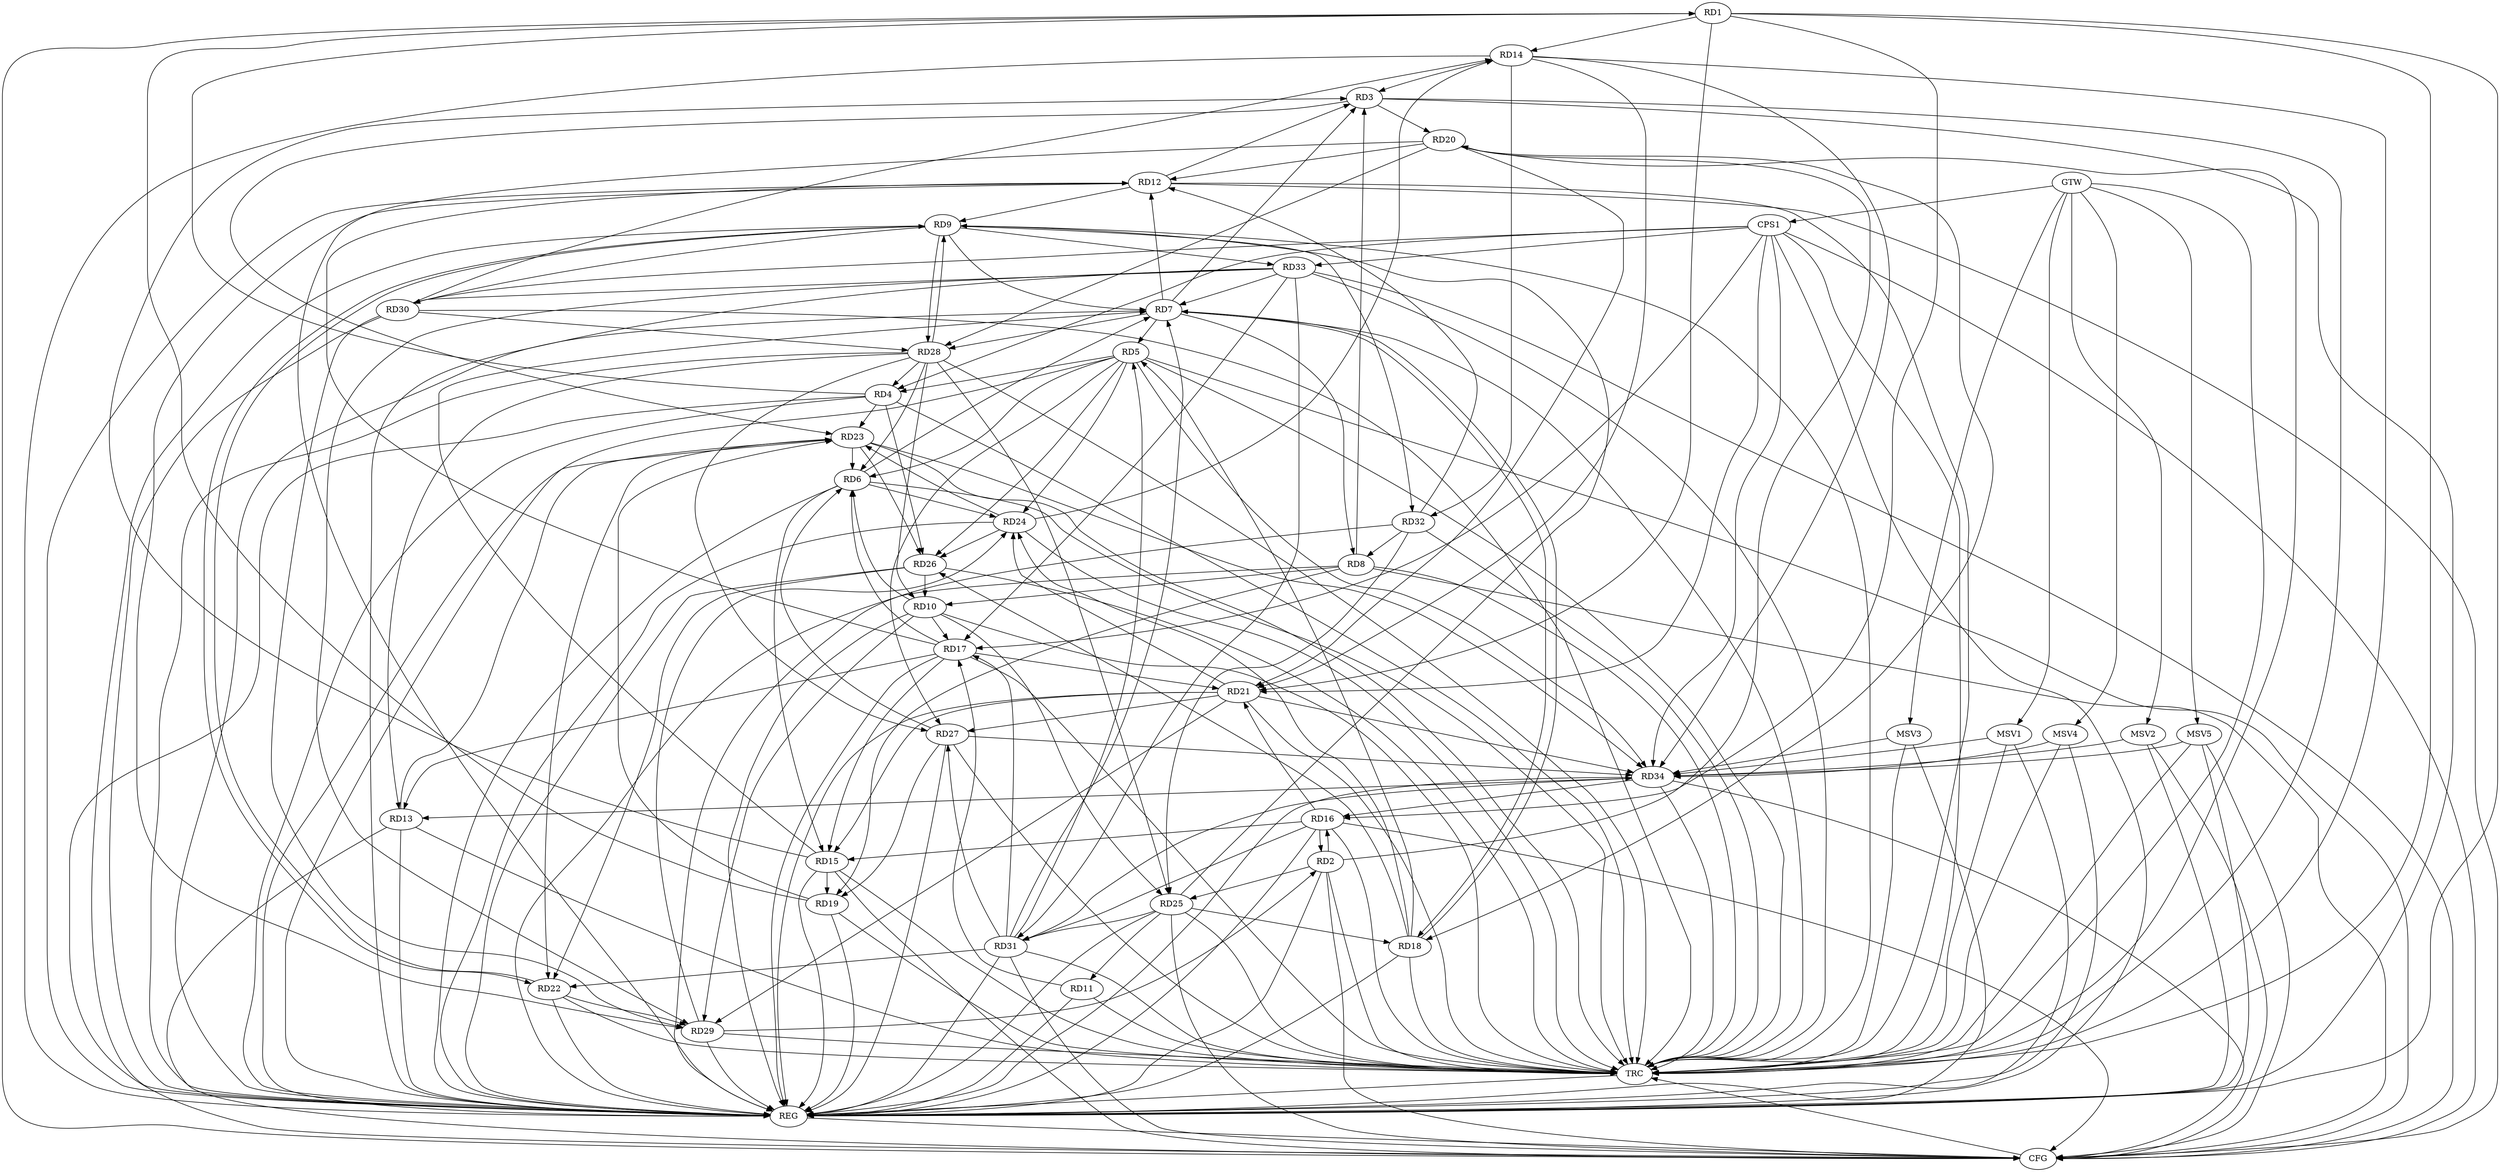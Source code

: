 strict digraph G {
  RD1 [ label="RD1" ];
  RD2 [ label="RD2" ];
  RD3 [ label="RD3" ];
  RD4 [ label="RD4" ];
  RD5 [ label="RD5" ];
  RD6 [ label="RD6" ];
  RD7 [ label="RD7" ];
  RD8 [ label="RD8" ];
  RD9 [ label="RD9" ];
  RD10 [ label="RD10" ];
  RD11 [ label="RD11" ];
  RD12 [ label="RD12" ];
  RD13 [ label="RD13" ];
  RD14 [ label="RD14" ];
  RD15 [ label="RD15" ];
  RD16 [ label="RD16" ];
  RD17 [ label="RD17" ];
  RD18 [ label="RD18" ];
  RD19 [ label="RD19" ];
  RD20 [ label="RD20" ];
  RD21 [ label="RD21" ];
  RD22 [ label="RD22" ];
  RD23 [ label="RD23" ];
  RD24 [ label="RD24" ];
  RD25 [ label="RD25" ];
  RD26 [ label="RD26" ];
  RD27 [ label="RD27" ];
  RD28 [ label="RD28" ];
  RD29 [ label="RD29" ];
  RD30 [ label="RD30" ];
  RD31 [ label="RD31" ];
  RD32 [ label="RD32" ];
  RD33 [ label="RD33" ];
  RD34 [ label="RD34" ];
  CPS1 [ label="CPS1" ];
  GTW [ label="GTW" ];
  REG [ label="REG" ];
  CFG [ label="CFG" ];
  TRC [ label="TRC" ];
  MSV1 [ label="MSV1" ];
  MSV2 [ label="MSV2" ];
  MSV3 [ label="MSV3" ];
  MSV4 [ label="MSV4" ];
  MSV5 [ label="MSV5" ];
  RD4 -> RD1;
  RD1 -> RD14;
  RD1 -> RD16;
  RD19 -> RD1;
  RD1 -> RD21;
  RD2 -> RD16;
  RD16 -> RD2;
  RD2 -> RD20;
  RD2 -> RD25;
  RD29 -> RD2;
  RD7 -> RD3;
  RD8 -> RD3;
  RD12 -> RD3;
  RD14 -> RD3;
  RD15 -> RD3;
  RD3 -> RD20;
  RD3 -> RD23;
  RD5 -> RD4;
  RD4 -> RD23;
  RD4 -> RD26;
  RD28 -> RD4;
  RD5 -> RD6;
  RD7 -> RD5;
  RD18 -> RD5;
  RD5 -> RD24;
  RD5 -> RD26;
  RD5 -> RD27;
  RD31 -> RD5;
  RD5 -> RD34;
  RD6 -> RD7;
  RD10 -> RD6;
  RD6 -> RD15;
  RD17 -> RD6;
  RD23 -> RD6;
  RD6 -> RD24;
  RD27 -> RD6;
  RD28 -> RD6;
  RD7 -> RD8;
  RD9 -> RD7;
  RD7 -> RD12;
  RD15 -> RD7;
  RD7 -> RD18;
  RD18 -> RD7;
  RD7 -> RD28;
  RD31 -> RD7;
  RD33 -> RD7;
  RD8 -> RD10;
  RD8 -> RD19;
  RD32 -> RD8;
  RD12 -> RD9;
  RD9 -> RD22;
  RD22 -> RD9;
  RD25 -> RD9;
  RD9 -> RD28;
  RD28 -> RD9;
  RD9 -> RD30;
  RD9 -> RD32;
  RD9 -> RD33;
  RD10 -> RD17;
  RD10 -> RD25;
  RD26 -> RD10;
  RD28 -> RD10;
  RD10 -> RD29;
  RD11 -> RD17;
  RD25 -> RD11;
  RD17 -> RD12;
  RD20 -> RD12;
  RD12 -> RD29;
  RD32 -> RD12;
  RD17 -> RD13;
  RD13 -> RD23;
  RD28 -> RD13;
  RD34 -> RD13;
  RD14 -> RD21;
  RD24 -> RD14;
  RD30 -> RD14;
  RD14 -> RD32;
  RD14 -> RD34;
  RD16 -> RD15;
  RD17 -> RD15;
  RD15 -> RD19;
  RD21 -> RD15;
  RD16 -> RD21;
  RD16 -> RD31;
  RD34 -> RD16;
  RD17 -> RD21;
  RD31 -> RD17;
  RD33 -> RD17;
  RD20 -> RD18;
  RD18 -> RD24;
  RD25 -> RD18;
  RD18 -> RD26;
  RD19 -> RD23;
  RD27 -> RD19;
  RD20 -> RD21;
  RD20 -> RD28;
  RD21 -> RD24;
  RD21 -> RD27;
  RD21 -> RD29;
  RD21 -> RD34;
  RD23 -> RD22;
  RD26 -> RD22;
  RD22 -> RD29;
  RD31 -> RD22;
  RD24 -> RD23;
  RD23 -> RD26;
  RD23 -> RD34;
  RD24 -> RD26;
  RD29 -> RD24;
  RD28 -> RD25;
  RD25 -> RD31;
  RD32 -> RD25;
  RD28 -> RD27;
  RD31 -> RD27;
  RD27 -> RD34;
  RD30 -> RD28;
  RD30 -> RD29;
  RD33 -> RD29;
  RD33 -> RD30;
  RD33 -> RD31;
  RD31 -> RD34;
  CPS1 -> RD21;
  CPS1 -> RD4;
  CPS1 -> RD34;
  CPS1 -> RD17;
  CPS1 -> RD30;
  CPS1 -> RD33;
  GTW -> CPS1;
  RD1 -> REG;
  RD2 -> REG;
  RD3 -> REG;
  RD4 -> REG;
  RD5 -> REG;
  RD6 -> REG;
  RD7 -> REG;
  RD8 -> REG;
  RD9 -> REG;
  RD10 -> REG;
  RD11 -> REG;
  RD12 -> REG;
  RD13 -> REG;
  RD14 -> REG;
  RD15 -> REG;
  RD16 -> REG;
  RD17 -> REG;
  RD18 -> REG;
  RD19 -> REG;
  RD20 -> REG;
  RD21 -> REG;
  RD22 -> REG;
  RD23 -> REG;
  RD24 -> REG;
  RD25 -> REG;
  RD26 -> REG;
  RD27 -> REG;
  RD28 -> REG;
  RD29 -> REG;
  RD30 -> REG;
  RD31 -> REG;
  RD32 -> REG;
  RD33 -> REG;
  RD34 -> REG;
  CPS1 -> REG;
  RD25 -> CFG;
  RD8 -> CFG;
  RD1 -> CFG;
  RD33 -> CFG;
  RD5 -> CFG;
  RD16 -> CFG;
  RD2 -> CFG;
  RD4 -> CFG;
  RD12 -> CFG;
  RD15 -> CFG;
  CPS1 -> CFG;
  RD13 -> CFG;
  RD34 -> CFG;
  RD31 -> CFG;
  REG -> CFG;
  RD1 -> TRC;
  RD2 -> TRC;
  RD3 -> TRC;
  RD4 -> TRC;
  RD5 -> TRC;
  RD6 -> TRC;
  RD7 -> TRC;
  RD8 -> TRC;
  RD9 -> TRC;
  RD10 -> TRC;
  RD11 -> TRC;
  RD12 -> TRC;
  RD13 -> TRC;
  RD14 -> TRC;
  RD15 -> TRC;
  RD16 -> TRC;
  RD17 -> TRC;
  RD18 -> TRC;
  RD19 -> TRC;
  RD20 -> TRC;
  RD21 -> TRC;
  RD22 -> TRC;
  RD23 -> TRC;
  RD24 -> TRC;
  RD25 -> TRC;
  RD26 -> TRC;
  RD27 -> TRC;
  RD28 -> TRC;
  RD29 -> TRC;
  RD30 -> TRC;
  RD31 -> TRC;
  RD32 -> TRC;
  RD33 -> TRC;
  RD34 -> TRC;
  CPS1 -> TRC;
  GTW -> TRC;
  CFG -> TRC;
  TRC -> REG;
  MSV1 -> RD34;
  GTW -> MSV1;
  MSV1 -> REG;
  MSV1 -> TRC;
  MSV2 -> RD34;
  GTW -> MSV2;
  MSV2 -> REG;
  MSV2 -> CFG;
  MSV3 -> RD34;
  MSV4 -> RD34;
  GTW -> MSV3;
  MSV3 -> REG;
  MSV3 -> TRC;
  GTW -> MSV4;
  MSV4 -> REG;
  MSV4 -> TRC;
  MSV5 -> RD34;
  GTW -> MSV5;
  MSV5 -> REG;
  MSV5 -> TRC;
  MSV5 -> CFG;
}
